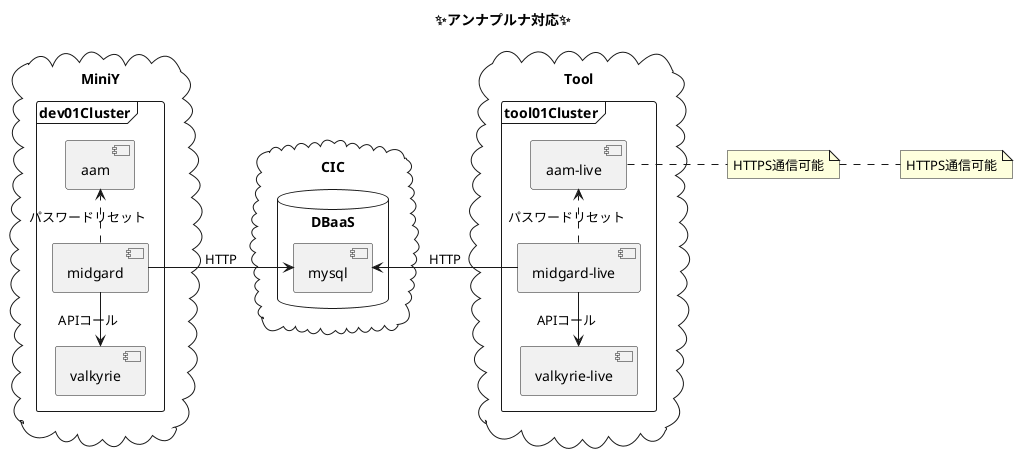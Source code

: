 @startuml new_component
title ✨アンナプルナ対応✨
left to right direction
cloud "MiniY" {
  frame "dev01Cluster" {
      [midgard]
      [valkyrie]
      [aam]
  }
}

cloud "CIC" {
  database "DBaaS" {
    [mysql]
  }
}

cloud "Tool" {
  frame "tool01Cluster" {
      [midgard-live]
      [valkyrie-live]
      [aam-live]
  }
}
[aam-live]
note right : HTTPS通信可能
[midgard-live]
note right : HTTPS通信可能

' セグメント間を繋ぐ
[midgard] --> [mysql] : HTTP
[mysql] <-- [midgard-live] : HTTP

' 各セグメント内を繋ぐ
[midgard] .right.> [aam] : パスワードリセット
[midgard] -left-> [valkyrie] : APIコール

' 各セグメント内を繋ぐ
[midgard-live] .right.> [aam-live] : パスワードリセット
[midgard-live] -left-> [valkyrie-live] : APIコール

@enduml